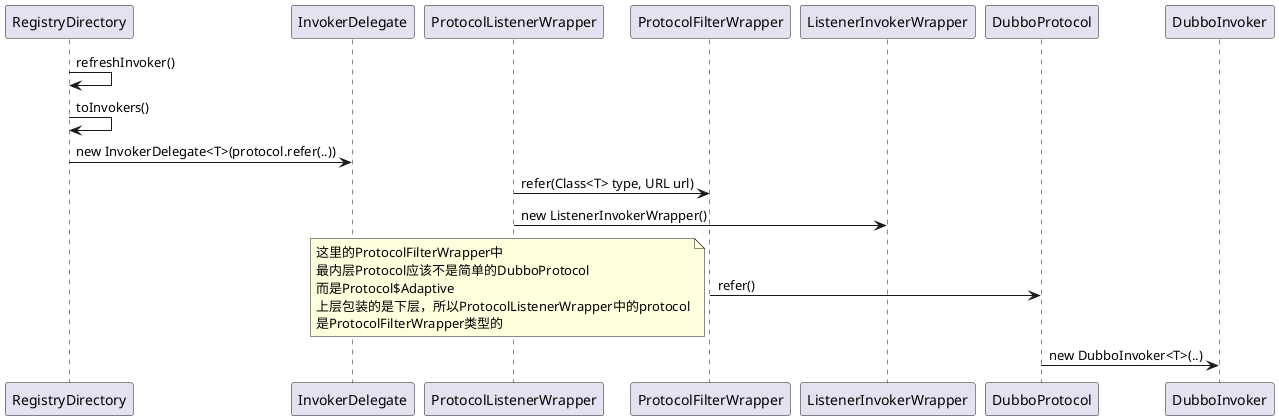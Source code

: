 @startuml
RegistryDirectory -> RegistryDirectory: refreshInvoker()
RegistryDirectory -> RegistryDirectory: toInvokers()
RegistryDirectory -> InvokerDelegate: new InvokerDelegate<T>(protocol.refer(..))
ProtocolListenerWrapper -> ProtocolFilterWrapper: refer(Class<T> type, URL url)
ProtocolListenerWrapper -> ListenerInvokerWrapper: new ListenerInvokerWrapper()
ProtocolFilterWrapper -> DubboProtocol: refer()
note left
这里的ProtocolFilterWrapper中
最内层Protocol应该不是简单的DubboProtocol
而是Protocol$Adaptive
上层包装的是下层，所以ProtocolListenerWrapper中的protocol
是ProtocolFilterWrapper类型的
end note
DubboProtocol -> DubboInvoker: new DubboInvoker<T>(..)

@enduml